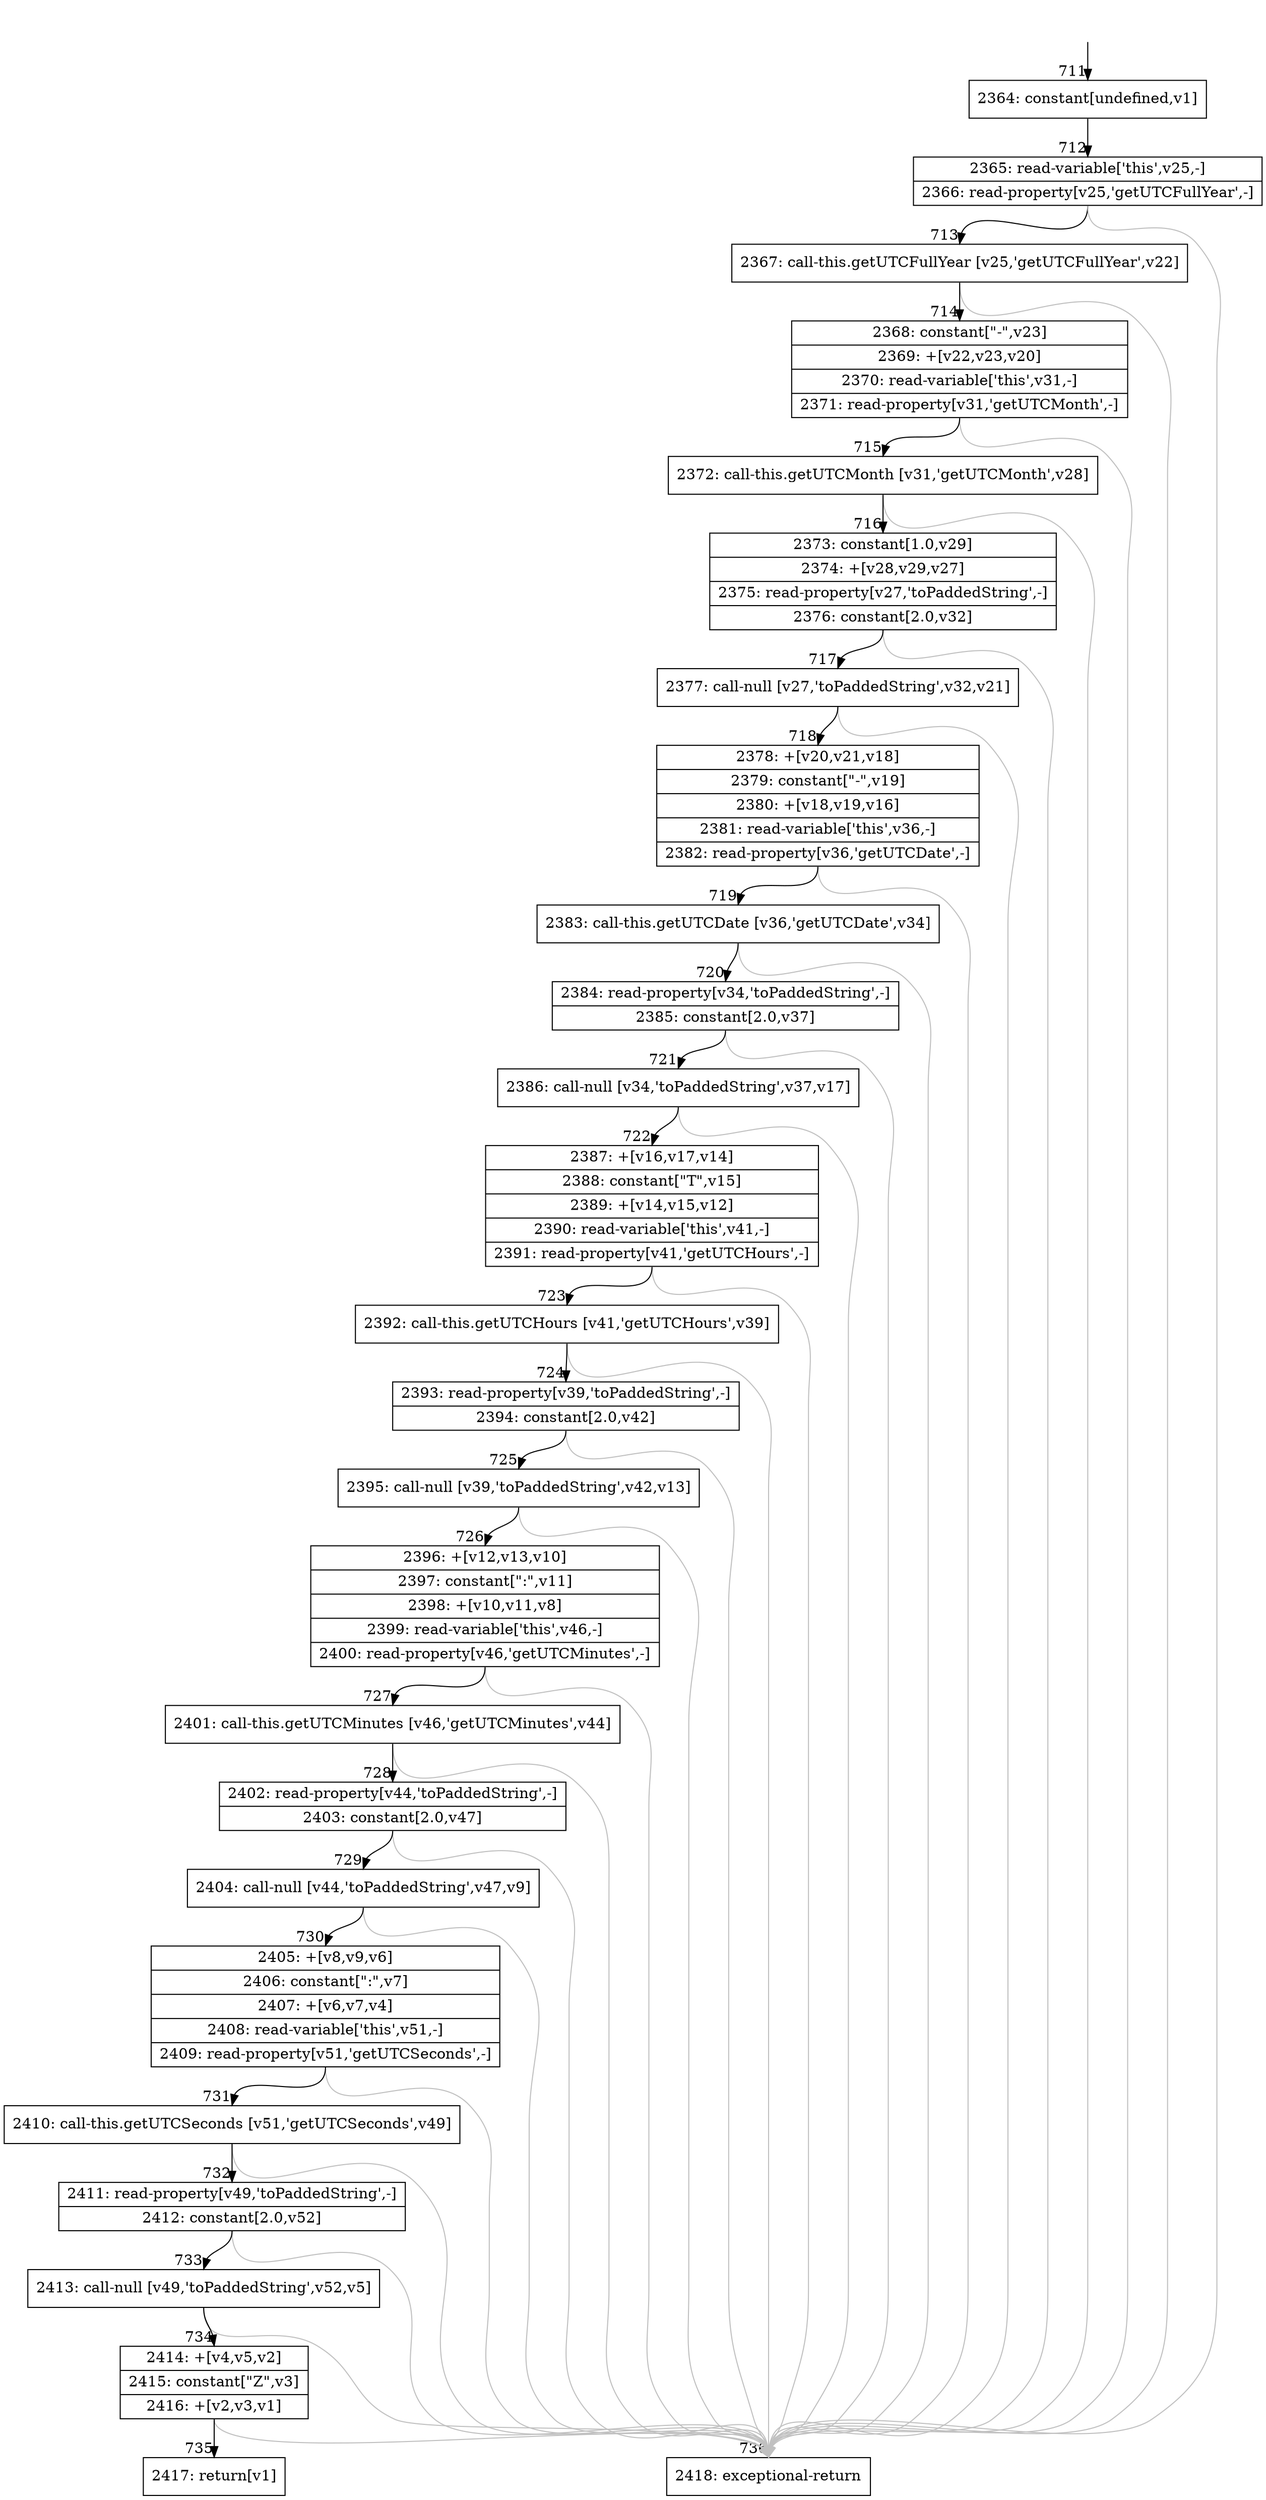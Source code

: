 digraph {
rankdir="TD"
BB_entry58[shape=none,label=""];
BB_entry58 -> BB711 [tailport=s, headport=n, headlabel="    711"]
BB711 [shape=record label="{2364: constant[undefined,v1]}" ] 
BB711 -> BB712 [tailport=s, headport=n, headlabel="      712"]
BB712 [shape=record label="{2365: read-variable['this',v25,-]|2366: read-property[v25,'getUTCFullYear',-]}" ] 
BB712 -> BB713 [tailport=s, headport=n, headlabel="      713"]
BB712 -> BB736 [tailport=s, headport=n, color=gray, headlabel="      736"]
BB713 [shape=record label="{2367: call-this.getUTCFullYear [v25,'getUTCFullYear',v22]}" ] 
BB713 -> BB714 [tailport=s, headport=n, headlabel="      714"]
BB713 -> BB736 [tailport=s, headport=n, color=gray]
BB714 [shape=record label="{2368: constant[\"-\",v23]|2369: +[v22,v23,v20]|2370: read-variable['this',v31,-]|2371: read-property[v31,'getUTCMonth',-]}" ] 
BB714 -> BB715 [tailport=s, headport=n, headlabel="      715"]
BB714 -> BB736 [tailport=s, headport=n, color=gray]
BB715 [shape=record label="{2372: call-this.getUTCMonth [v31,'getUTCMonth',v28]}" ] 
BB715 -> BB716 [tailport=s, headport=n, headlabel="      716"]
BB715 -> BB736 [tailport=s, headport=n, color=gray]
BB716 [shape=record label="{2373: constant[1.0,v29]|2374: +[v28,v29,v27]|2375: read-property[v27,'toPaddedString',-]|2376: constant[2.0,v32]}" ] 
BB716 -> BB717 [tailport=s, headport=n, headlabel="      717"]
BB716 -> BB736 [tailport=s, headport=n, color=gray]
BB717 [shape=record label="{2377: call-null [v27,'toPaddedString',v32,v21]}" ] 
BB717 -> BB718 [tailport=s, headport=n, headlabel="      718"]
BB717 -> BB736 [tailport=s, headport=n, color=gray]
BB718 [shape=record label="{2378: +[v20,v21,v18]|2379: constant[\"-\",v19]|2380: +[v18,v19,v16]|2381: read-variable['this',v36,-]|2382: read-property[v36,'getUTCDate',-]}" ] 
BB718 -> BB719 [tailport=s, headport=n, headlabel="      719"]
BB718 -> BB736 [tailport=s, headport=n, color=gray]
BB719 [shape=record label="{2383: call-this.getUTCDate [v36,'getUTCDate',v34]}" ] 
BB719 -> BB720 [tailport=s, headport=n, headlabel="      720"]
BB719 -> BB736 [tailport=s, headport=n, color=gray]
BB720 [shape=record label="{2384: read-property[v34,'toPaddedString',-]|2385: constant[2.0,v37]}" ] 
BB720 -> BB721 [tailport=s, headport=n, headlabel="      721"]
BB720 -> BB736 [tailport=s, headport=n, color=gray]
BB721 [shape=record label="{2386: call-null [v34,'toPaddedString',v37,v17]}" ] 
BB721 -> BB722 [tailport=s, headport=n, headlabel="      722"]
BB721 -> BB736 [tailport=s, headport=n, color=gray]
BB722 [shape=record label="{2387: +[v16,v17,v14]|2388: constant[\"T\",v15]|2389: +[v14,v15,v12]|2390: read-variable['this',v41,-]|2391: read-property[v41,'getUTCHours',-]}" ] 
BB722 -> BB723 [tailport=s, headport=n, headlabel="      723"]
BB722 -> BB736 [tailport=s, headport=n, color=gray]
BB723 [shape=record label="{2392: call-this.getUTCHours [v41,'getUTCHours',v39]}" ] 
BB723 -> BB724 [tailport=s, headport=n, headlabel="      724"]
BB723 -> BB736 [tailport=s, headport=n, color=gray]
BB724 [shape=record label="{2393: read-property[v39,'toPaddedString',-]|2394: constant[2.0,v42]}" ] 
BB724 -> BB725 [tailport=s, headport=n, headlabel="      725"]
BB724 -> BB736 [tailport=s, headport=n, color=gray]
BB725 [shape=record label="{2395: call-null [v39,'toPaddedString',v42,v13]}" ] 
BB725 -> BB726 [tailport=s, headport=n, headlabel="      726"]
BB725 -> BB736 [tailport=s, headport=n, color=gray]
BB726 [shape=record label="{2396: +[v12,v13,v10]|2397: constant[\":\",v11]|2398: +[v10,v11,v8]|2399: read-variable['this',v46,-]|2400: read-property[v46,'getUTCMinutes',-]}" ] 
BB726 -> BB727 [tailport=s, headport=n, headlabel="      727"]
BB726 -> BB736 [tailport=s, headport=n, color=gray]
BB727 [shape=record label="{2401: call-this.getUTCMinutes [v46,'getUTCMinutes',v44]}" ] 
BB727 -> BB728 [tailport=s, headport=n, headlabel="      728"]
BB727 -> BB736 [tailport=s, headport=n, color=gray]
BB728 [shape=record label="{2402: read-property[v44,'toPaddedString',-]|2403: constant[2.0,v47]}" ] 
BB728 -> BB729 [tailport=s, headport=n, headlabel="      729"]
BB728 -> BB736 [tailport=s, headport=n, color=gray]
BB729 [shape=record label="{2404: call-null [v44,'toPaddedString',v47,v9]}" ] 
BB729 -> BB730 [tailport=s, headport=n, headlabel="      730"]
BB729 -> BB736 [tailport=s, headport=n, color=gray]
BB730 [shape=record label="{2405: +[v8,v9,v6]|2406: constant[\":\",v7]|2407: +[v6,v7,v4]|2408: read-variable['this',v51,-]|2409: read-property[v51,'getUTCSeconds',-]}" ] 
BB730 -> BB731 [tailport=s, headport=n, headlabel="      731"]
BB730 -> BB736 [tailport=s, headport=n, color=gray]
BB731 [shape=record label="{2410: call-this.getUTCSeconds [v51,'getUTCSeconds',v49]}" ] 
BB731 -> BB732 [tailport=s, headport=n, headlabel="      732"]
BB731 -> BB736 [tailport=s, headport=n, color=gray]
BB732 [shape=record label="{2411: read-property[v49,'toPaddedString',-]|2412: constant[2.0,v52]}" ] 
BB732 -> BB733 [tailport=s, headport=n, headlabel="      733"]
BB732 -> BB736 [tailport=s, headport=n, color=gray]
BB733 [shape=record label="{2413: call-null [v49,'toPaddedString',v52,v5]}" ] 
BB733 -> BB734 [tailport=s, headport=n, headlabel="      734"]
BB733 -> BB736 [tailport=s, headport=n, color=gray]
BB734 [shape=record label="{2414: +[v4,v5,v2]|2415: constant[\"Z\",v3]|2416: +[v2,v3,v1]}" ] 
BB734 -> BB735 [tailport=s, headport=n, headlabel="      735"]
BB734 -> BB736 [tailport=s, headport=n, color=gray]
BB735 [shape=record label="{2417: return[v1]}" ] 
BB736 [shape=record label="{2418: exceptional-return}" ] 
//#$~ 487
}
